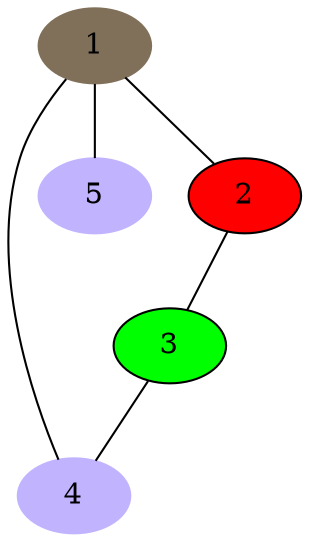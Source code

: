 graph dothi {
    5 [color=".7 .3 1.0", style=filled];
    4 [color=".7 .3 1.0", style=filled];
    1 [color="0.1 0.3 0.5", style=filled];
    3 [fillcolor=green, style=filled];
    2 [fillcolor=red, style=filled];
    1 -- 2;
    2 -- 3;
    3 -- 4;
    4 -- 1;
    1 -- 5;
}
